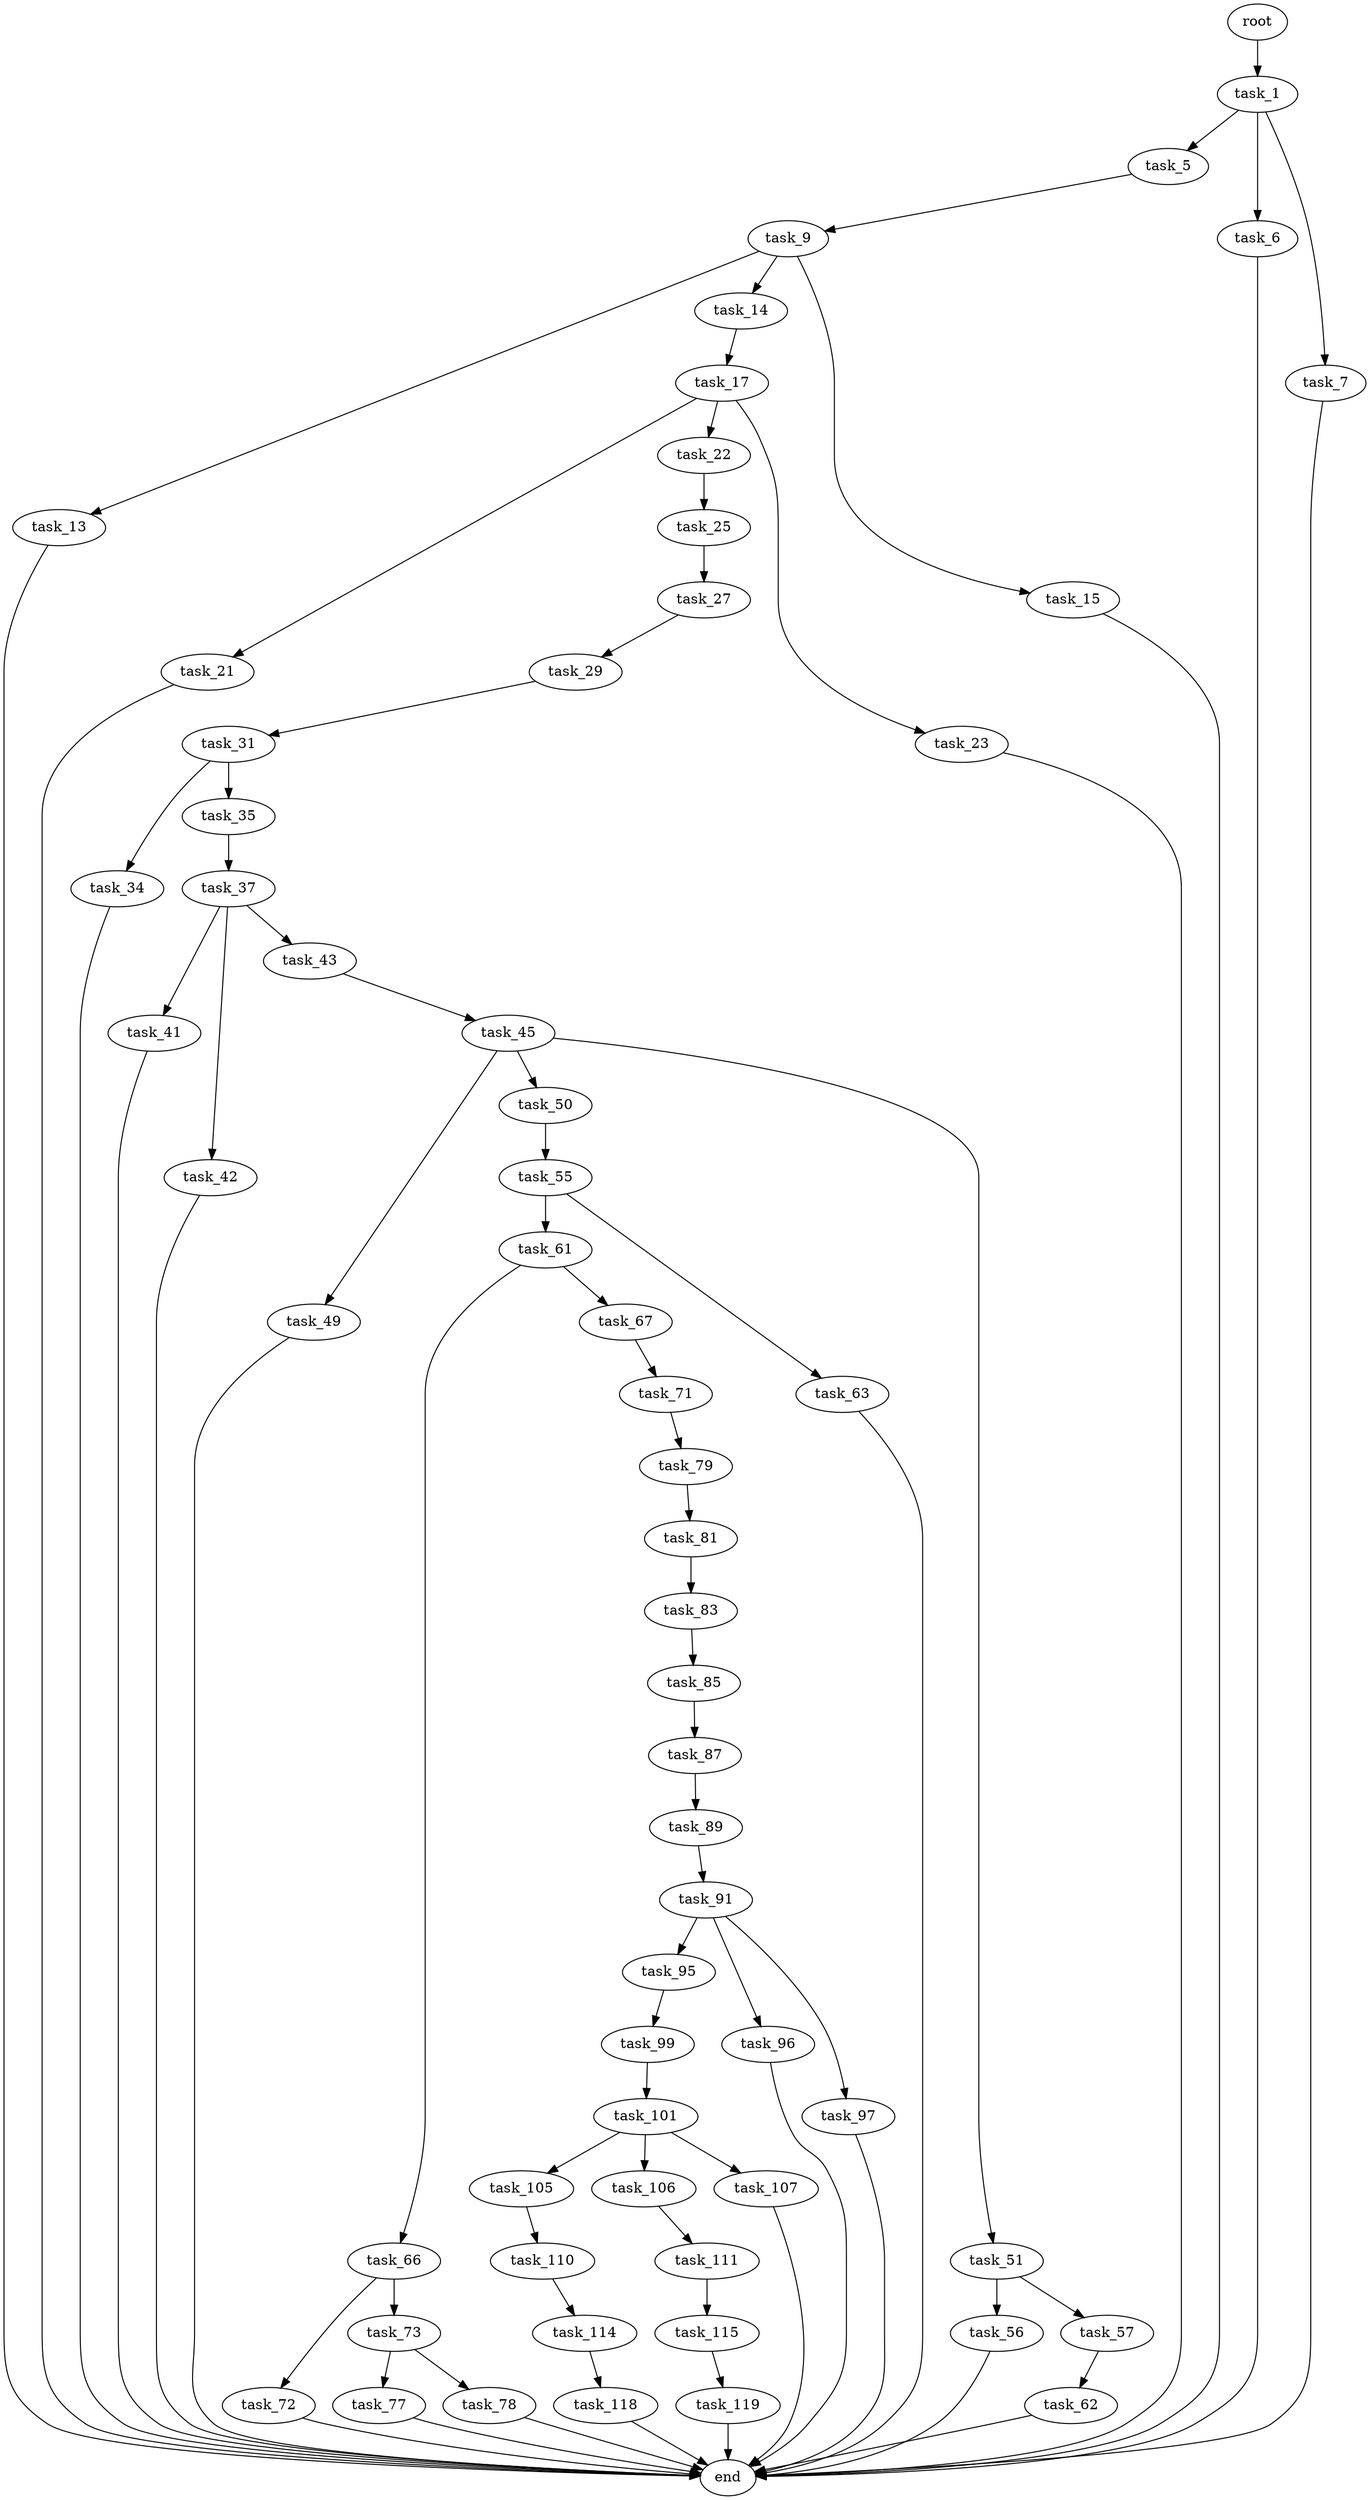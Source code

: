 digraph G {
  root [size="0.000000"];
  task_1 [size="16996876749.000000"];
  task_5 [size="1073741824000.000000"];
  task_6 [size="368293445632.000000"];
  task_7 [size="193718034701.000000"];
  task_9 [size="25768555245.000000"];
  task_13 [size="31547768888.000000"];
  task_14 [size="85093897036.000000"];
  task_15 [size="1073741824000.000000"];
  task_17 [size="28991029248.000000"];
  task_21 [size="8544645898.000000"];
  task_22 [size="48962076253.000000"];
  task_23 [size="42425863940.000000"];
  task_25 [size="110311076407.000000"];
  task_27 [size="149892163607.000000"];
  task_29 [size="292716948311.000000"];
  task_31 [size="231928233984.000000"];
  task_34 [size="104026697667.000000"];
  task_35 [size="549755813888.000000"];
  task_37 [size="2803668029.000000"];
  task_41 [size="134217728000.000000"];
  task_42 [size="522280304152.000000"];
  task_43 [size="39732726060.000000"];
  task_45 [size="41005377826.000000"];
  task_49 [size="19172960916.000000"];
  task_50 [size="15425678536.000000"];
  task_51 [size="23032155446.000000"];
  task_55 [size="106957256138.000000"];
  task_56 [size="103414710579.000000"];
  task_57 [size="134217728000.000000"];
  task_61 [size="29437367531.000000"];
  task_62 [size="1985041828.000000"];
  task_63 [size="5888649952.000000"];
  task_66 [size="1073741824000.000000"];
  task_67 [size="21619171950.000000"];
  task_71 [size="8589934592.000000"];
  task_72 [size="596208367393.000000"];
  task_73 [size="510976136.000000"];
  task_77 [size="1073741824000.000000"];
  task_78 [size="368293445632.000000"];
  task_79 [size="689616470.000000"];
  task_81 [size="231928233984.000000"];
  task_83 [size="8589934592.000000"];
  task_85 [size="24306423149.000000"];
  task_87 [size="13237003143.000000"];
  task_89 [size="118695134610.000000"];
  task_91 [size="4970444232.000000"];
  task_95 [size="16327466540.000000"];
  task_96 [size="22359913203.000000"];
  task_97 [size="4315548848.000000"];
  task_99 [size="264636508310.000000"];
  task_101 [size="231928233984.000000"];
  task_105 [size="1073741824000.000000"];
  task_106 [size="161571507132.000000"];
  task_107 [size="31456162970.000000"];
  task_110 [size="8589934592.000000"];
  task_111 [size="4287838193.000000"];
  task_114 [size="549755813888.000000"];
  task_115 [size="628032915327.000000"];
  task_118 [size="10628960858.000000"];
  task_119 [size="452081434089.000000"];
  end [size="0.000000"];

  root -> task_1 [size="1.000000"];
  task_1 -> task_5 [size="838860800.000000"];
  task_1 -> task_6 [size="838860800.000000"];
  task_1 -> task_7 [size="838860800.000000"];
  task_5 -> task_9 [size="838860800.000000"];
  task_6 -> end [size="1.000000"];
  task_7 -> end [size="1.000000"];
  task_9 -> task_13 [size="411041792.000000"];
  task_9 -> task_14 [size="411041792.000000"];
  task_9 -> task_15 [size="411041792.000000"];
  task_13 -> end [size="1.000000"];
  task_14 -> task_17 [size="411041792.000000"];
  task_15 -> end [size="1.000000"];
  task_17 -> task_21 [size="75497472.000000"];
  task_17 -> task_22 [size="75497472.000000"];
  task_17 -> task_23 [size="75497472.000000"];
  task_21 -> end [size="1.000000"];
  task_22 -> task_25 [size="838860800.000000"];
  task_23 -> end [size="1.000000"];
  task_25 -> task_27 [size="75497472.000000"];
  task_27 -> task_29 [size="134217728.000000"];
  task_29 -> task_31 [size="411041792.000000"];
  task_31 -> task_34 [size="301989888.000000"];
  task_31 -> task_35 [size="301989888.000000"];
  task_34 -> end [size="1.000000"];
  task_35 -> task_37 [size="536870912.000000"];
  task_37 -> task_41 [size="75497472.000000"];
  task_37 -> task_42 [size="75497472.000000"];
  task_37 -> task_43 [size="75497472.000000"];
  task_41 -> end [size="1.000000"];
  task_42 -> end [size="1.000000"];
  task_43 -> task_45 [size="33554432.000000"];
  task_45 -> task_49 [size="33554432.000000"];
  task_45 -> task_50 [size="33554432.000000"];
  task_45 -> task_51 [size="33554432.000000"];
  task_49 -> end [size="1.000000"];
  task_50 -> task_55 [size="838860800.000000"];
  task_51 -> task_56 [size="75497472.000000"];
  task_51 -> task_57 [size="75497472.000000"];
  task_55 -> task_61 [size="411041792.000000"];
  task_55 -> task_63 [size="411041792.000000"];
  task_56 -> end [size="1.000000"];
  task_57 -> task_62 [size="209715200.000000"];
  task_61 -> task_66 [size="838860800.000000"];
  task_61 -> task_67 [size="838860800.000000"];
  task_62 -> end [size="1.000000"];
  task_63 -> end [size="1.000000"];
  task_66 -> task_72 [size="838860800.000000"];
  task_66 -> task_73 [size="838860800.000000"];
  task_67 -> task_71 [size="411041792.000000"];
  task_71 -> task_79 [size="33554432.000000"];
  task_72 -> end [size="1.000000"];
  task_73 -> task_77 [size="33554432.000000"];
  task_73 -> task_78 [size="33554432.000000"];
  task_77 -> end [size="1.000000"];
  task_78 -> end [size="1.000000"];
  task_79 -> task_81 [size="75497472.000000"];
  task_81 -> task_83 [size="301989888.000000"];
  task_83 -> task_85 [size="33554432.000000"];
  task_85 -> task_87 [size="536870912.000000"];
  task_87 -> task_89 [size="209715200.000000"];
  task_89 -> task_91 [size="536870912.000000"];
  task_91 -> task_95 [size="134217728.000000"];
  task_91 -> task_96 [size="134217728.000000"];
  task_91 -> task_97 [size="134217728.000000"];
  task_95 -> task_99 [size="301989888.000000"];
  task_96 -> end [size="1.000000"];
  task_97 -> end [size="1.000000"];
  task_99 -> task_101 [size="411041792.000000"];
  task_101 -> task_105 [size="301989888.000000"];
  task_101 -> task_106 [size="301989888.000000"];
  task_101 -> task_107 [size="301989888.000000"];
  task_105 -> task_110 [size="838860800.000000"];
  task_106 -> task_111 [size="411041792.000000"];
  task_107 -> end [size="1.000000"];
  task_110 -> task_114 [size="33554432.000000"];
  task_111 -> task_115 [size="75497472.000000"];
  task_114 -> task_118 [size="536870912.000000"];
  task_115 -> task_119 [size="411041792.000000"];
  task_118 -> end [size="1.000000"];
  task_119 -> end [size="1.000000"];
}

